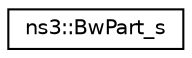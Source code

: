 digraph "Graphical Class Hierarchy"
{
 // LATEX_PDF_SIZE
  edge [fontname="Helvetica",fontsize="10",labelfontname="Helvetica",labelfontsize="10"];
  node [fontname="Helvetica",fontsize="10",shape=record];
  rankdir="LR";
  Node0 [label="ns3::BwPart_s",height=0.2,width=0.4,color="black", fillcolor="white", style="filled",URL="$structns3_1_1_bw_part__s.html",tooltip="See section 4.3.28 bwPart."];
}
